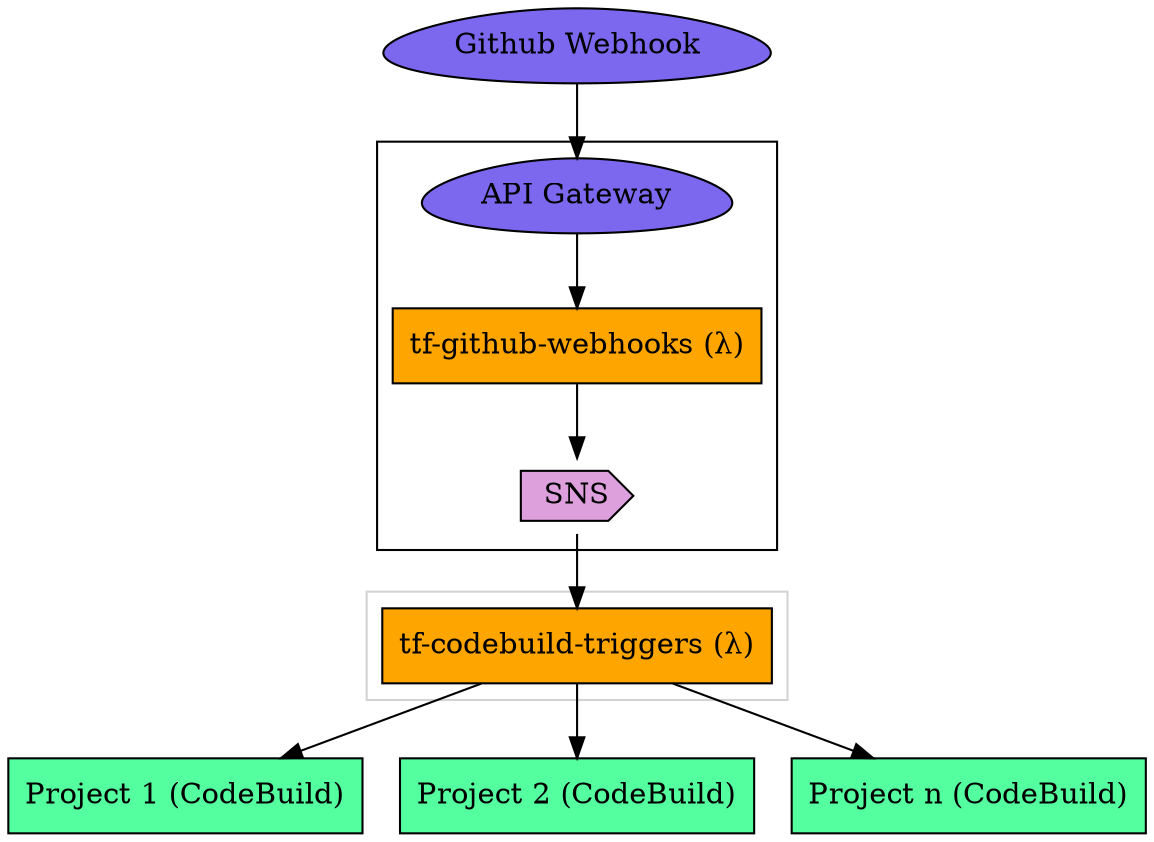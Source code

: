 digraph architecture {
  github [label="Github Webhook" shape="egg" fillcolor="mediumslateblue" style="filled"];
  cb1 [label="Project 1 (CodeBuild)" shape="rect" fillcolor="seagreen1" style="filled"];
  cb2 [label="Project 2 (CodeBuild)" shape="rect" fillcolor="seagreen1" style="filled"];
  cb3 [label="Project n (CodeBuild)" shape="rect" fillcolor="seagreen1" style="filled"];

  subgraph cluster_gw {
    color="black";
    api [label="API Gateway" shape="egg" fillcolor="mediumslateblue" style="filled"];
    gw [label="tf-github-webhooks (λ)" shape="rect" fillcolor="orange" style="filled"];
    sns [label="SNS" shape="cds" fillcolor="plum" style="filled"];
    api -> gw -> sns;
  }

  subgraph cluster_ct {
    color="lightgrey";
    ct [label="tf-codebuild-triggers (λ)" shape="rect" fillcolor="orange" style="filled"];
  }

  github -> api;
  sns -> ct;
  ct -> cb1,cb2,cb3;
}
